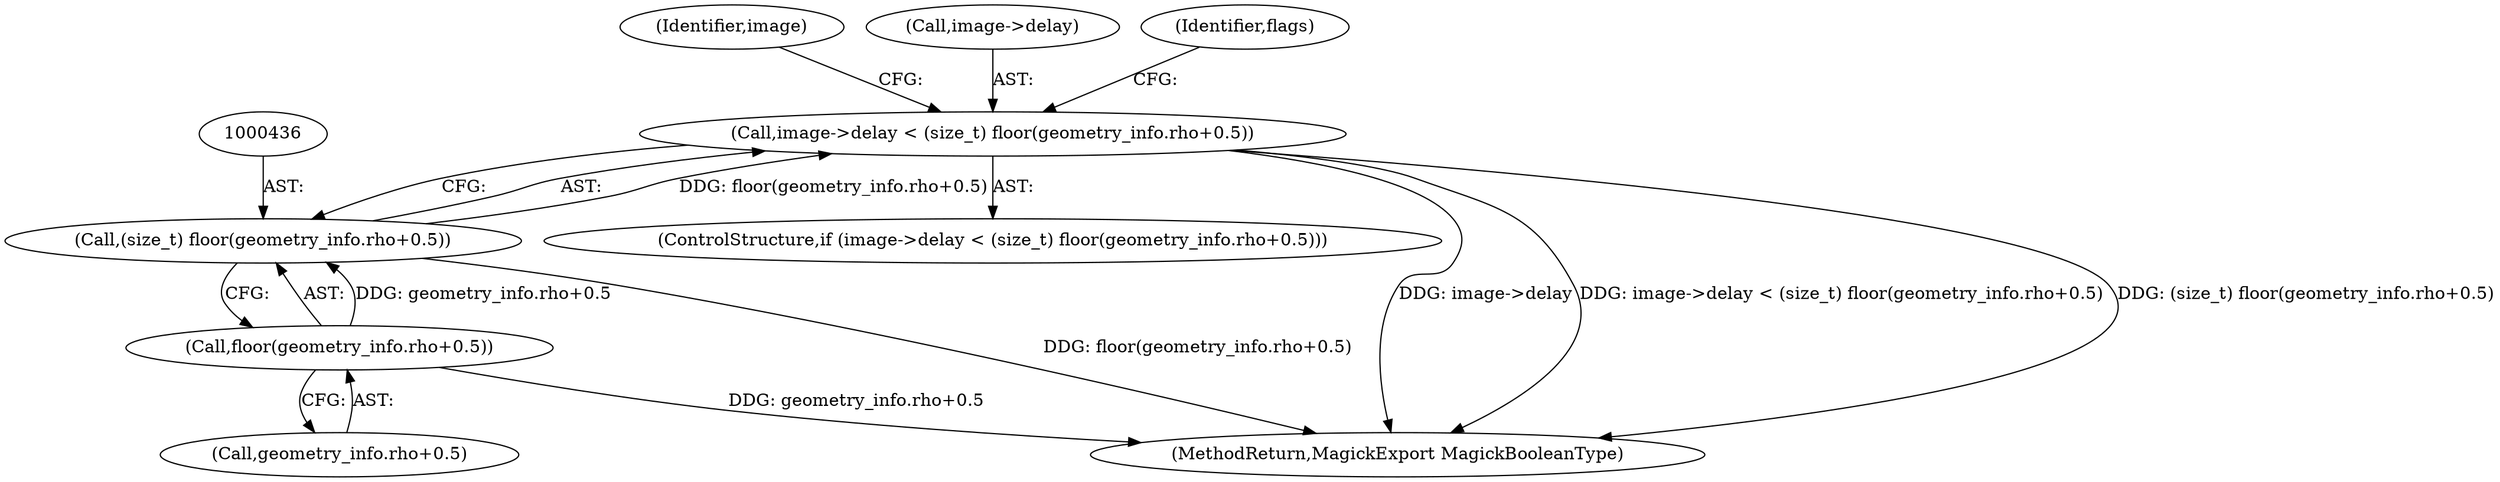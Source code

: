 digraph "0_ImageMagick_b61d35eaccc0a7ddeff8a1c3abfcd0a43ccf210b@pointer" {
"1000431" [label="(Call,image->delay < (size_t) floor(geometry_info.rho+0.5))"];
"1000435" [label="(Call,(size_t) floor(geometry_info.rho+0.5))"];
"1000437" [label="(Call,floor(geometry_info.rho+0.5))"];
"1000435" [label="(Call,(size_t) floor(geometry_info.rho+0.5))"];
"1000445" [label="(Identifier,image)"];
"1000430" [label="(ControlStructure,if (image->delay < (size_t) floor(geometry_info.rho+0.5)))"];
"1000438" [label="(Call,geometry_info.rho+0.5)"];
"1001257" [label="(MethodReturn,MagickExport MagickBooleanType)"];
"1000431" [label="(Call,image->delay < (size_t) floor(geometry_info.rho+0.5))"];
"1000432" [label="(Call,image->delay)"];
"1000471" [label="(Identifier,flags)"];
"1000437" [label="(Call,floor(geometry_info.rho+0.5))"];
"1000431" -> "1000430"  [label="AST: "];
"1000431" -> "1000435"  [label="CFG: "];
"1000432" -> "1000431"  [label="AST: "];
"1000435" -> "1000431"  [label="AST: "];
"1000445" -> "1000431"  [label="CFG: "];
"1000471" -> "1000431"  [label="CFG: "];
"1000431" -> "1001257"  [label="DDG: image->delay"];
"1000431" -> "1001257"  [label="DDG: image->delay < (size_t) floor(geometry_info.rho+0.5)"];
"1000431" -> "1001257"  [label="DDG: (size_t) floor(geometry_info.rho+0.5)"];
"1000435" -> "1000431"  [label="DDG: floor(geometry_info.rho+0.5)"];
"1000435" -> "1000437"  [label="CFG: "];
"1000436" -> "1000435"  [label="AST: "];
"1000437" -> "1000435"  [label="AST: "];
"1000435" -> "1001257"  [label="DDG: floor(geometry_info.rho+0.5)"];
"1000437" -> "1000435"  [label="DDG: geometry_info.rho+0.5"];
"1000437" -> "1000438"  [label="CFG: "];
"1000438" -> "1000437"  [label="AST: "];
"1000437" -> "1001257"  [label="DDG: geometry_info.rho+0.5"];
}
